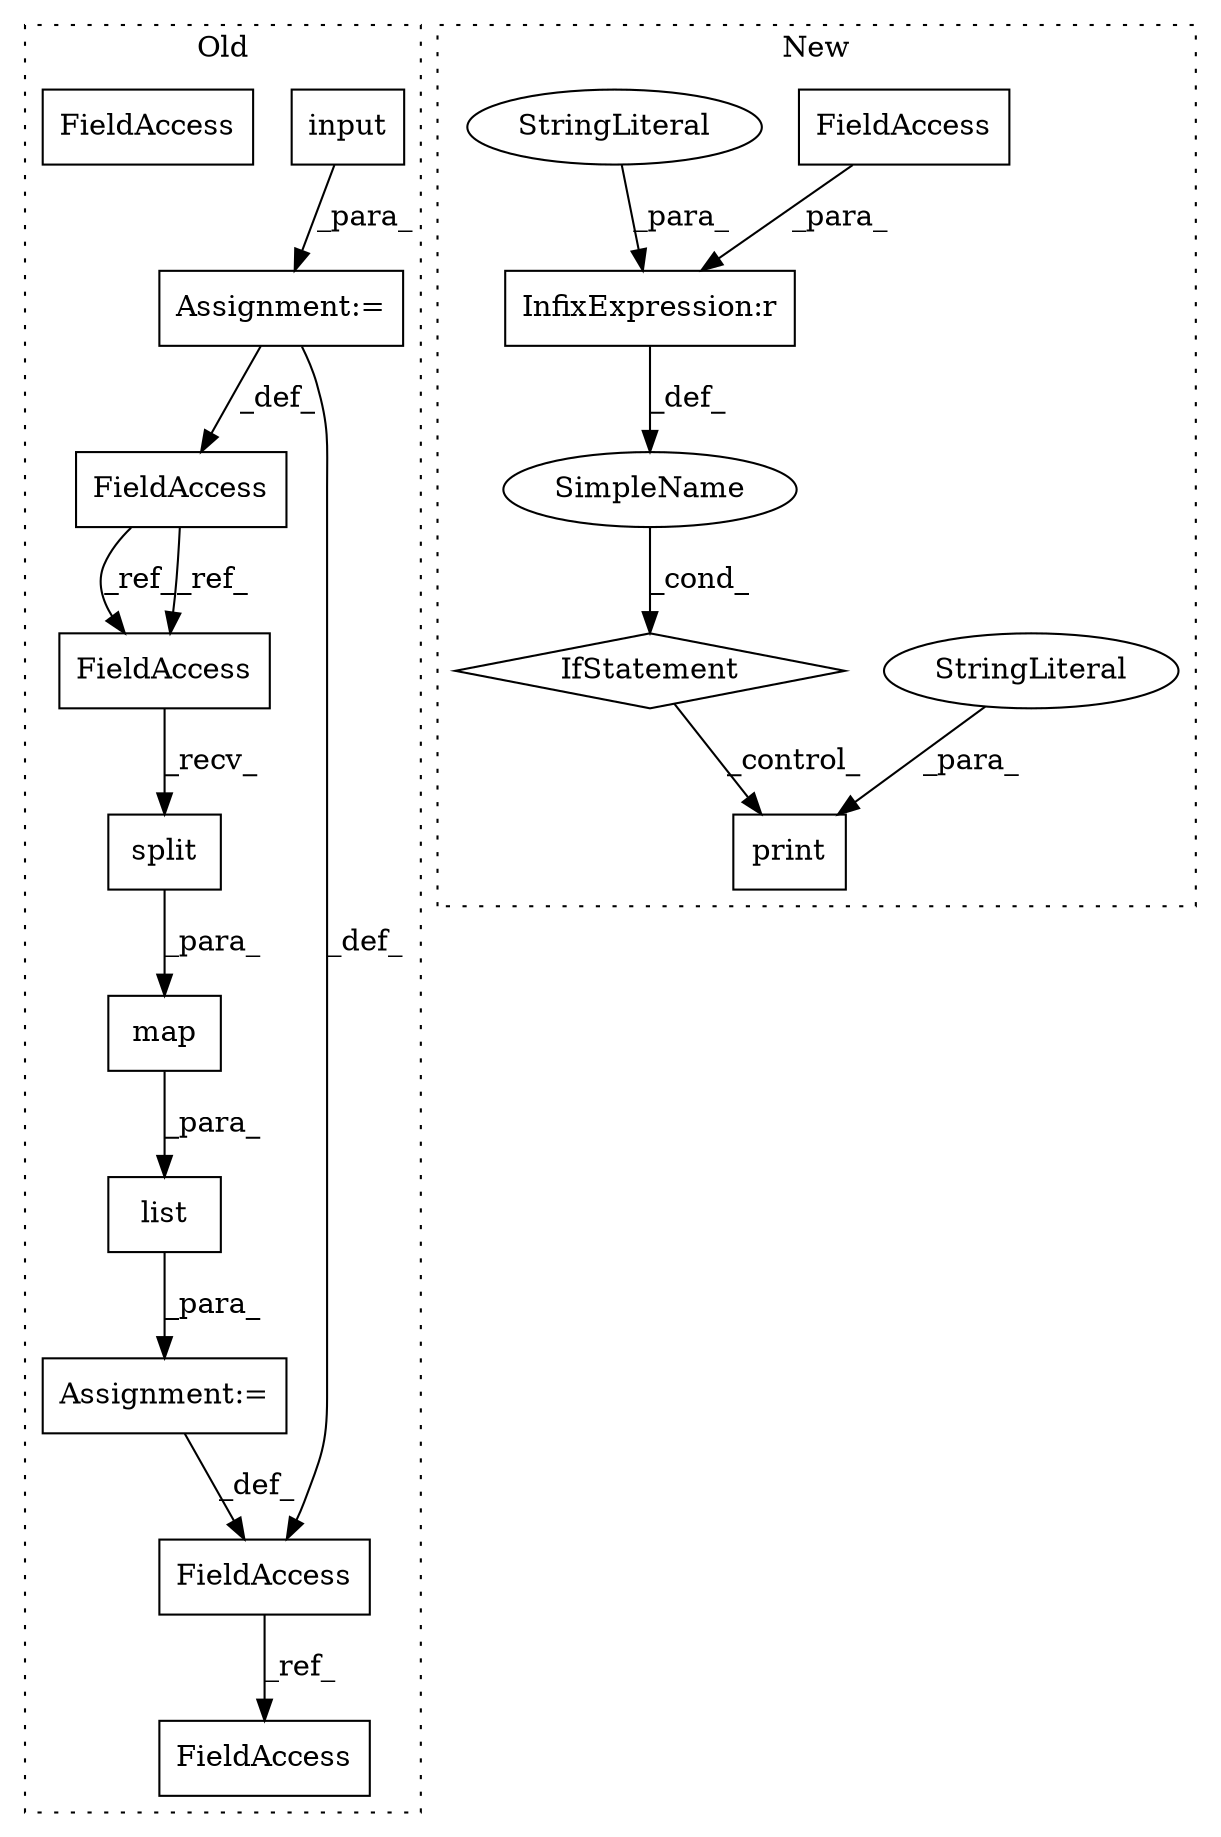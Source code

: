 digraph G {
subgraph cluster0 {
1 [label="map" a="32" s="766,783" l="4,1" shape="box"];
3 [label="Assignment:=" a="7" s="760" l="1" shape="box"];
4 [label="list" a="32" s="761,784" l="5,1" shape="box"];
5 [label="split" a="32" s="776" l="7" shape="box"];
7 [label="input" a="32" s="740" l="7" shape="box"];
8 [label="FieldAccess" a="22" s="774" l="1" shape="box"];
9 [label="FieldAccess" a="22" s="738" l="1" shape="box"];
10 [label="FieldAccess" a="22" s="753" l="7" shape="box"];
11 [label="FieldAccess" a="22" s="875" l="7" shape="box"];
17 [label="Assignment:=" a="7" s="739" l="1" shape="box"];
18 [label="FieldAccess" a="22" s="774" l="1" shape="box"];
label = "Old";
style="dotted";
}
subgraph cluster1 {
2 [label="print" a="32" s="1425,1442" l="6,1" shape="box"];
6 [label="StringLiteral" a="45" s="1431" l="11" shape="ellipse"];
12 [label="InfixExpression:r" a="27" s="774" l="4" shape="box"];
13 [label="FieldAccess" a="22" s="766" l="8" shape="box"];
14 [label="IfStatement" a="25" s="762,788" l="4,2" shape="diamond"];
15 [label="SimpleName" a="42" s="" l="" shape="ellipse"];
16 [label="StringLiteral" a="45" s="778" l="10" shape="ellipse"];
label = "New";
style="dotted";
}
1 -> 4 [label="_para_"];
3 -> 10 [label="_def_"];
4 -> 3 [label="_para_"];
5 -> 1 [label="_para_"];
6 -> 2 [label="_para_"];
7 -> 17 [label="_para_"];
9 -> 18 [label="_ref_"];
9 -> 18 [label="_ref_"];
10 -> 11 [label="_ref_"];
12 -> 15 [label="_def_"];
13 -> 12 [label="_para_"];
14 -> 2 [label="_control_"];
15 -> 14 [label="_cond_"];
16 -> 12 [label="_para_"];
17 -> 10 [label="_def_"];
17 -> 9 [label="_def_"];
18 -> 5 [label="_recv_"];
}